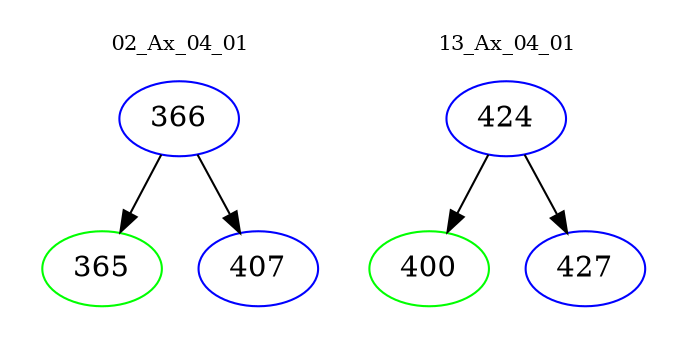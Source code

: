 digraph{
subgraph cluster_0 {
color = white
label = "02_Ax_04_01";
fontsize=10;
T0_366 [label="366", color="blue"]
T0_366 -> T0_365 [color="black"]
T0_365 [label="365", color="green"]
T0_366 -> T0_407 [color="black"]
T0_407 [label="407", color="blue"]
}
subgraph cluster_1 {
color = white
label = "13_Ax_04_01";
fontsize=10;
T1_424 [label="424", color="blue"]
T1_424 -> T1_400 [color="black"]
T1_400 [label="400", color="green"]
T1_424 -> T1_427 [color="black"]
T1_427 [label="427", color="blue"]
}
}
